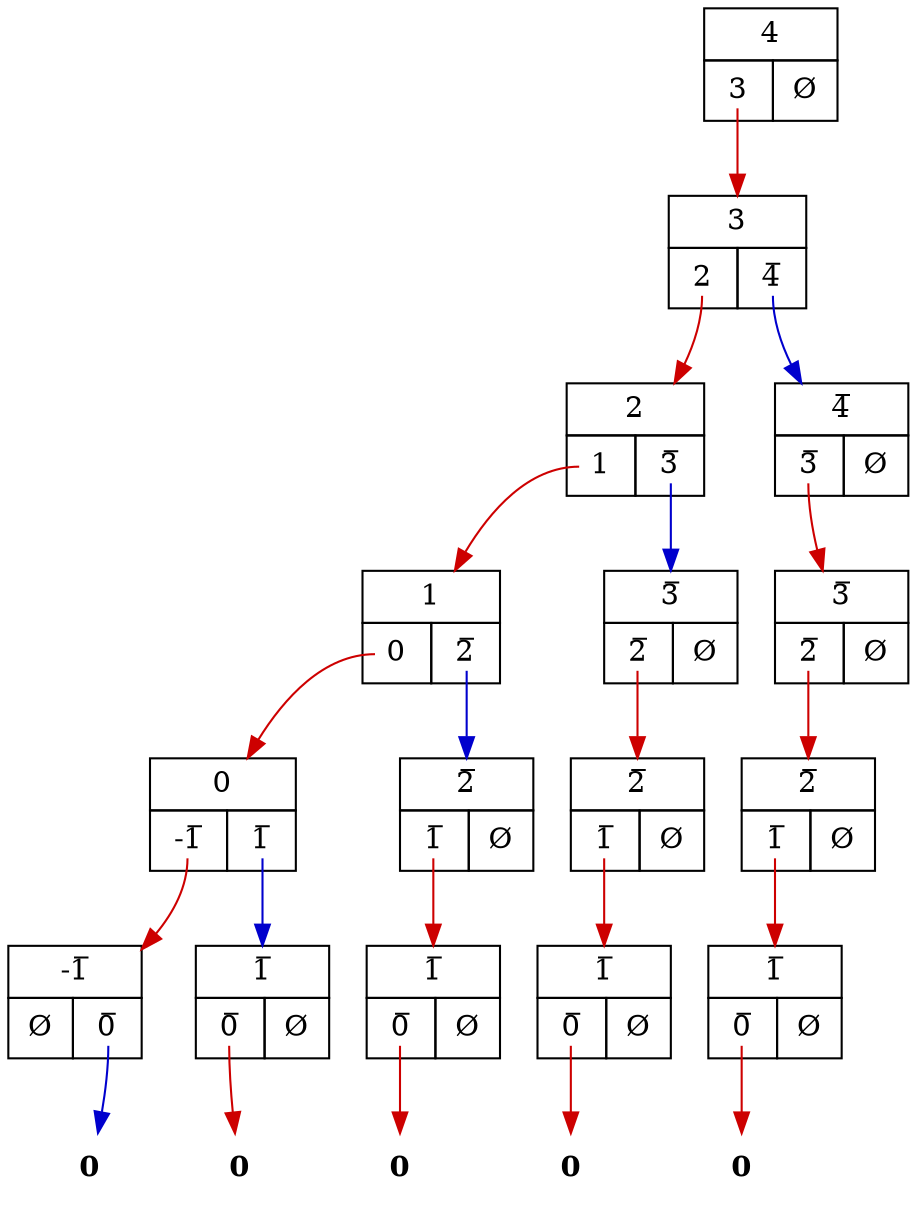 digraph "4.0" {
   node_1 [shape=none,margin=0,label=
         <<TABLE BORDER="0" CELLBORDER="1" CELLSPACING="0" CELLPADDING="4">
         <TR><TD COLSPAN="2">4</TD></TR>
         <TR><TD PORT="L"> <TABLE BORDER="0" CELLBORDER="0" CELLPADDING="0"><TR><TD PORT="3,1"> 3 </TD> &nbsp; </TR></TABLE> </TD><TD PORT="R"> Ø </TD></TR>
         </TABLE>>,
         ];
   node_1:"3,1" -> node_2 [color="red3", dir=forward];
   node_2 [shape=none,margin=0,label=
         <<TABLE BORDER="0" CELLBORDER="1" CELLSPACING="0" CELLPADDING="4">
         <TR><TD COLSPAN="2">3</TD></TR>
         <TR><TD PORT="L"> <TABLE BORDER="0" CELLBORDER="0" CELLPADDING="0"><TR><TD PORT="2,1"> 2 </TD> &nbsp; </TR></TABLE> </TD><TD PORT="R"> <TABLE BORDER="0" CELLBORDER="0" CELLPADDING="0"><TR><TD PORT="4,1"> 4̅ </TD> &nbsp; </TR></TABLE> </TD></TR>
         </TABLE>>,
         ];
   node_2:"2,1" -> node_3 [color="red3", dir=forward];
   node_3 [shape=none,margin=0,label=
         <<TABLE BORDER="0" CELLBORDER="1" CELLSPACING="0" CELLPADDING="4">
         <TR><TD COLSPAN="2">2</TD></TR>
         <TR><TD PORT="L"> <TABLE BORDER="0" CELLBORDER="0" CELLPADDING="0"><TR><TD PORT="1,1"> 1 </TD> &nbsp; </TR></TABLE> </TD><TD PORT="R"> <TABLE BORDER="0" CELLBORDER="0" CELLPADDING="0"><TR><TD PORT="3,1"> 3̅ </TD> &nbsp; </TR></TABLE> </TD></TR>
         </TABLE>>,
         ];
   node_3:"1,1" -> node_4 [color="red3", dir=forward];
   node_4 [shape=none,margin=0,label=
         <<TABLE BORDER="0" CELLBORDER="1" CELLSPACING="0" CELLPADDING="4">
         <TR><TD COLSPAN="2">1</TD></TR>
         <TR><TD PORT="L"> <TABLE BORDER="0" CELLBORDER="0" CELLPADDING="0"><TR><TD PORT="0,1"> 0 </TD> &nbsp; </TR></TABLE> </TD><TD PORT="R"> <TABLE BORDER="0" CELLBORDER="0" CELLPADDING="0"><TR><TD PORT="2,1"> 2̅ </TD> &nbsp; </TR></TABLE> </TD></TR>
         </TABLE>>,
         ];
   node_4:"0,1" -> node_5 [color="red3", dir=forward];
   node_5 [shape=none,margin=0,label=
         <<TABLE BORDER="0" CELLBORDER="1" CELLSPACING="0" CELLPADDING="4">
         <TR><TD COLSPAN="2">0</TD></TR>
         <TR><TD PORT="L"> <TABLE BORDER="0" CELLBORDER="0" CELLPADDING="0"><TR><TD PORT="-1,1"> -1̅ </TD> &nbsp; </TR></TABLE> </TD><TD PORT="R"> <TABLE BORDER="0" CELLBORDER="0" CELLPADDING="0"><TR><TD PORT="1,1"> 1̅ </TD> &nbsp; </TR></TABLE> </TD></TR>
         </TABLE>>,
         ];
   node_5:"-1,1" -> node_6 [color="red3", dir=forward];
   node_6 [shape=none,margin=0,label=
         <<TABLE BORDER="0" CELLBORDER="1" CELLSPACING="0" CELLPADDING="4">
         <TR><TD COLSPAN="2">-1̅</TD></TR>
         <TR><TD PORT="L"> Ø </TD><TD PORT="R"> <TABLE BORDER="0" CELLBORDER="0" CELLPADDING="0"><TR><TD PORT="0,1"> 0̅ </TD> &nbsp; </TR></TABLE> </TD></TR>
         </TABLE>>,
         ];
   node_6:"0,1" -> node_7 [color="blue3", dir=forward];
   node_7 [shape=none,margin=0,label=<<B>0</B>>]
   node_5:"1,1" -> node_8 [color="blue3", dir=forward];
   node_8 [shape=none,margin=0,label=
         <<TABLE BORDER="0" CELLBORDER="1" CELLSPACING="0" CELLPADDING="4">
         <TR><TD COLSPAN="2">1̅</TD></TR>
         <TR><TD PORT="L"> <TABLE BORDER="0" CELLBORDER="0" CELLPADDING="0"><TR><TD PORT="0,1"> 0̅ </TD> &nbsp; </TR></TABLE> </TD><TD PORT="R"> Ø </TD></TR>
         </TABLE>>,
         ];
   node_8:"0,1" -> node_9 [color="red3", dir=forward];
   node_9 [shape=none,margin=0,label=<<B>0</B>>]
   node_4:"2,1" -> node_10 [color="blue3", dir=forward];
   node_10 [shape=none,margin=0,label=
         <<TABLE BORDER="0" CELLBORDER="1" CELLSPACING="0" CELLPADDING="4">
         <TR><TD COLSPAN="2">2̅</TD></TR>
         <TR><TD PORT="L"> <TABLE BORDER="0" CELLBORDER="0" CELLPADDING="0"><TR><TD PORT="1,1"> 1̅ </TD> &nbsp; </TR></TABLE> </TD><TD PORT="R"> Ø </TD></TR>
         </TABLE>>,
         ];
   node_10:"1,1" -> node_11 [color="red3", dir=forward];
   node_11 [shape=none,margin=0,label=
         <<TABLE BORDER="0" CELLBORDER="1" CELLSPACING="0" CELLPADDING="4">
         <TR><TD COLSPAN="2">1̅</TD></TR>
         <TR><TD PORT="L"> <TABLE BORDER="0" CELLBORDER="0" CELLPADDING="0"><TR><TD PORT="0,1"> 0̅ </TD> &nbsp; </TR></TABLE> </TD><TD PORT="R"> Ø </TD></TR>
         </TABLE>>,
         ];
   node_11:"0,1" -> node_12 [color="red3", dir=forward];
   node_12 [shape=none,margin=0,label=<<B>0</B>>]
   node_3:"3,1" -> node_13 [color="blue3", dir=forward];
   node_13 [shape=none,margin=0,label=
         <<TABLE BORDER="0" CELLBORDER="1" CELLSPACING="0" CELLPADDING="4">
         <TR><TD COLSPAN="2">3̅</TD></TR>
         <TR><TD PORT="L"> <TABLE BORDER="0" CELLBORDER="0" CELLPADDING="0"><TR><TD PORT="2,1"> 2̅ </TD> &nbsp; </TR></TABLE> </TD><TD PORT="R"> Ø </TD></TR>
         </TABLE>>,
         ];
   node_13:"2,1" -> node_14 [color="red3", dir=forward];
   node_14 [shape=none,margin=0,label=
         <<TABLE BORDER="0" CELLBORDER="1" CELLSPACING="0" CELLPADDING="4">
         <TR><TD COLSPAN="2">2̅</TD></TR>
         <TR><TD PORT="L"> <TABLE BORDER="0" CELLBORDER="0" CELLPADDING="0"><TR><TD PORT="1,1"> 1̅ </TD> &nbsp; </TR></TABLE> </TD><TD PORT="R"> Ø </TD></TR>
         </TABLE>>,
         ];
   node_14:"1,1" -> node_15 [color="red3", dir=forward];
   node_15 [shape=none,margin=0,label=
         <<TABLE BORDER="0" CELLBORDER="1" CELLSPACING="0" CELLPADDING="4">
         <TR><TD COLSPAN="2">1̅</TD></TR>
         <TR><TD PORT="L"> <TABLE BORDER="0" CELLBORDER="0" CELLPADDING="0"><TR><TD PORT="0,1"> 0̅ </TD> &nbsp; </TR></TABLE> </TD><TD PORT="R"> Ø </TD></TR>
         </TABLE>>,
         ];
   node_15:"0,1" -> node_16 [color="red3", dir=forward];
   node_16 [shape=none,margin=0,label=<<B>0</B>>]
   node_2:"4,1" -> node_17 [color="blue3", dir=forward];
   node_17 [shape=none,margin=0,label=
         <<TABLE BORDER="0" CELLBORDER="1" CELLSPACING="0" CELLPADDING="4">
         <TR><TD COLSPAN="2">4̅</TD></TR>
         <TR><TD PORT="L"> <TABLE BORDER="0" CELLBORDER="0" CELLPADDING="0"><TR><TD PORT="3,1"> 3̅ </TD> &nbsp; </TR></TABLE> </TD><TD PORT="R"> Ø </TD></TR>
         </TABLE>>,
         ];
   node_17:"3,1" -> node_18 [color="red3", dir=forward];
   node_18 [shape=none,margin=0,label=
         <<TABLE BORDER="0" CELLBORDER="1" CELLSPACING="0" CELLPADDING="4">
         <TR><TD COLSPAN="2">3̅</TD></TR>
         <TR><TD PORT="L"> <TABLE BORDER="0" CELLBORDER="0" CELLPADDING="0"><TR><TD PORT="2,1"> 2̅ </TD> &nbsp; </TR></TABLE> </TD><TD PORT="R"> Ø </TD></TR>
         </TABLE>>,
         ];
   node_18:"2,1" -> node_19 [color="red3", dir=forward];
   node_19 [shape=none,margin=0,label=
         <<TABLE BORDER="0" CELLBORDER="1" CELLSPACING="0" CELLPADDING="4">
         <TR><TD COLSPAN="2">2̅</TD></TR>
         <TR><TD PORT="L"> <TABLE BORDER="0" CELLBORDER="0" CELLPADDING="0"><TR><TD PORT="1,1"> 1̅ </TD> &nbsp; </TR></TABLE> </TD><TD PORT="R"> Ø </TD></TR>
         </TABLE>>,
         ];
   node_19:"1,1" -> node_20 [color="red3", dir=forward];
   node_20 [shape=none,margin=0,label=
         <<TABLE BORDER="0" CELLBORDER="1" CELLSPACING="0" CELLPADDING="4">
         <TR><TD COLSPAN="2">1̅</TD></TR>
         <TR><TD PORT="L"> <TABLE BORDER="0" CELLBORDER="0" CELLPADDING="0"><TR><TD PORT="0,1"> 0̅ </TD> &nbsp; </TR></TABLE> </TD><TD PORT="R"> Ø </TD></TR>
         </TABLE>>,
         ];
   node_20:"0,1" -> node_21 [color="red3", dir=forward];
   node_21 [shape=none,margin=0,label=<<B>0</B>>]
}
